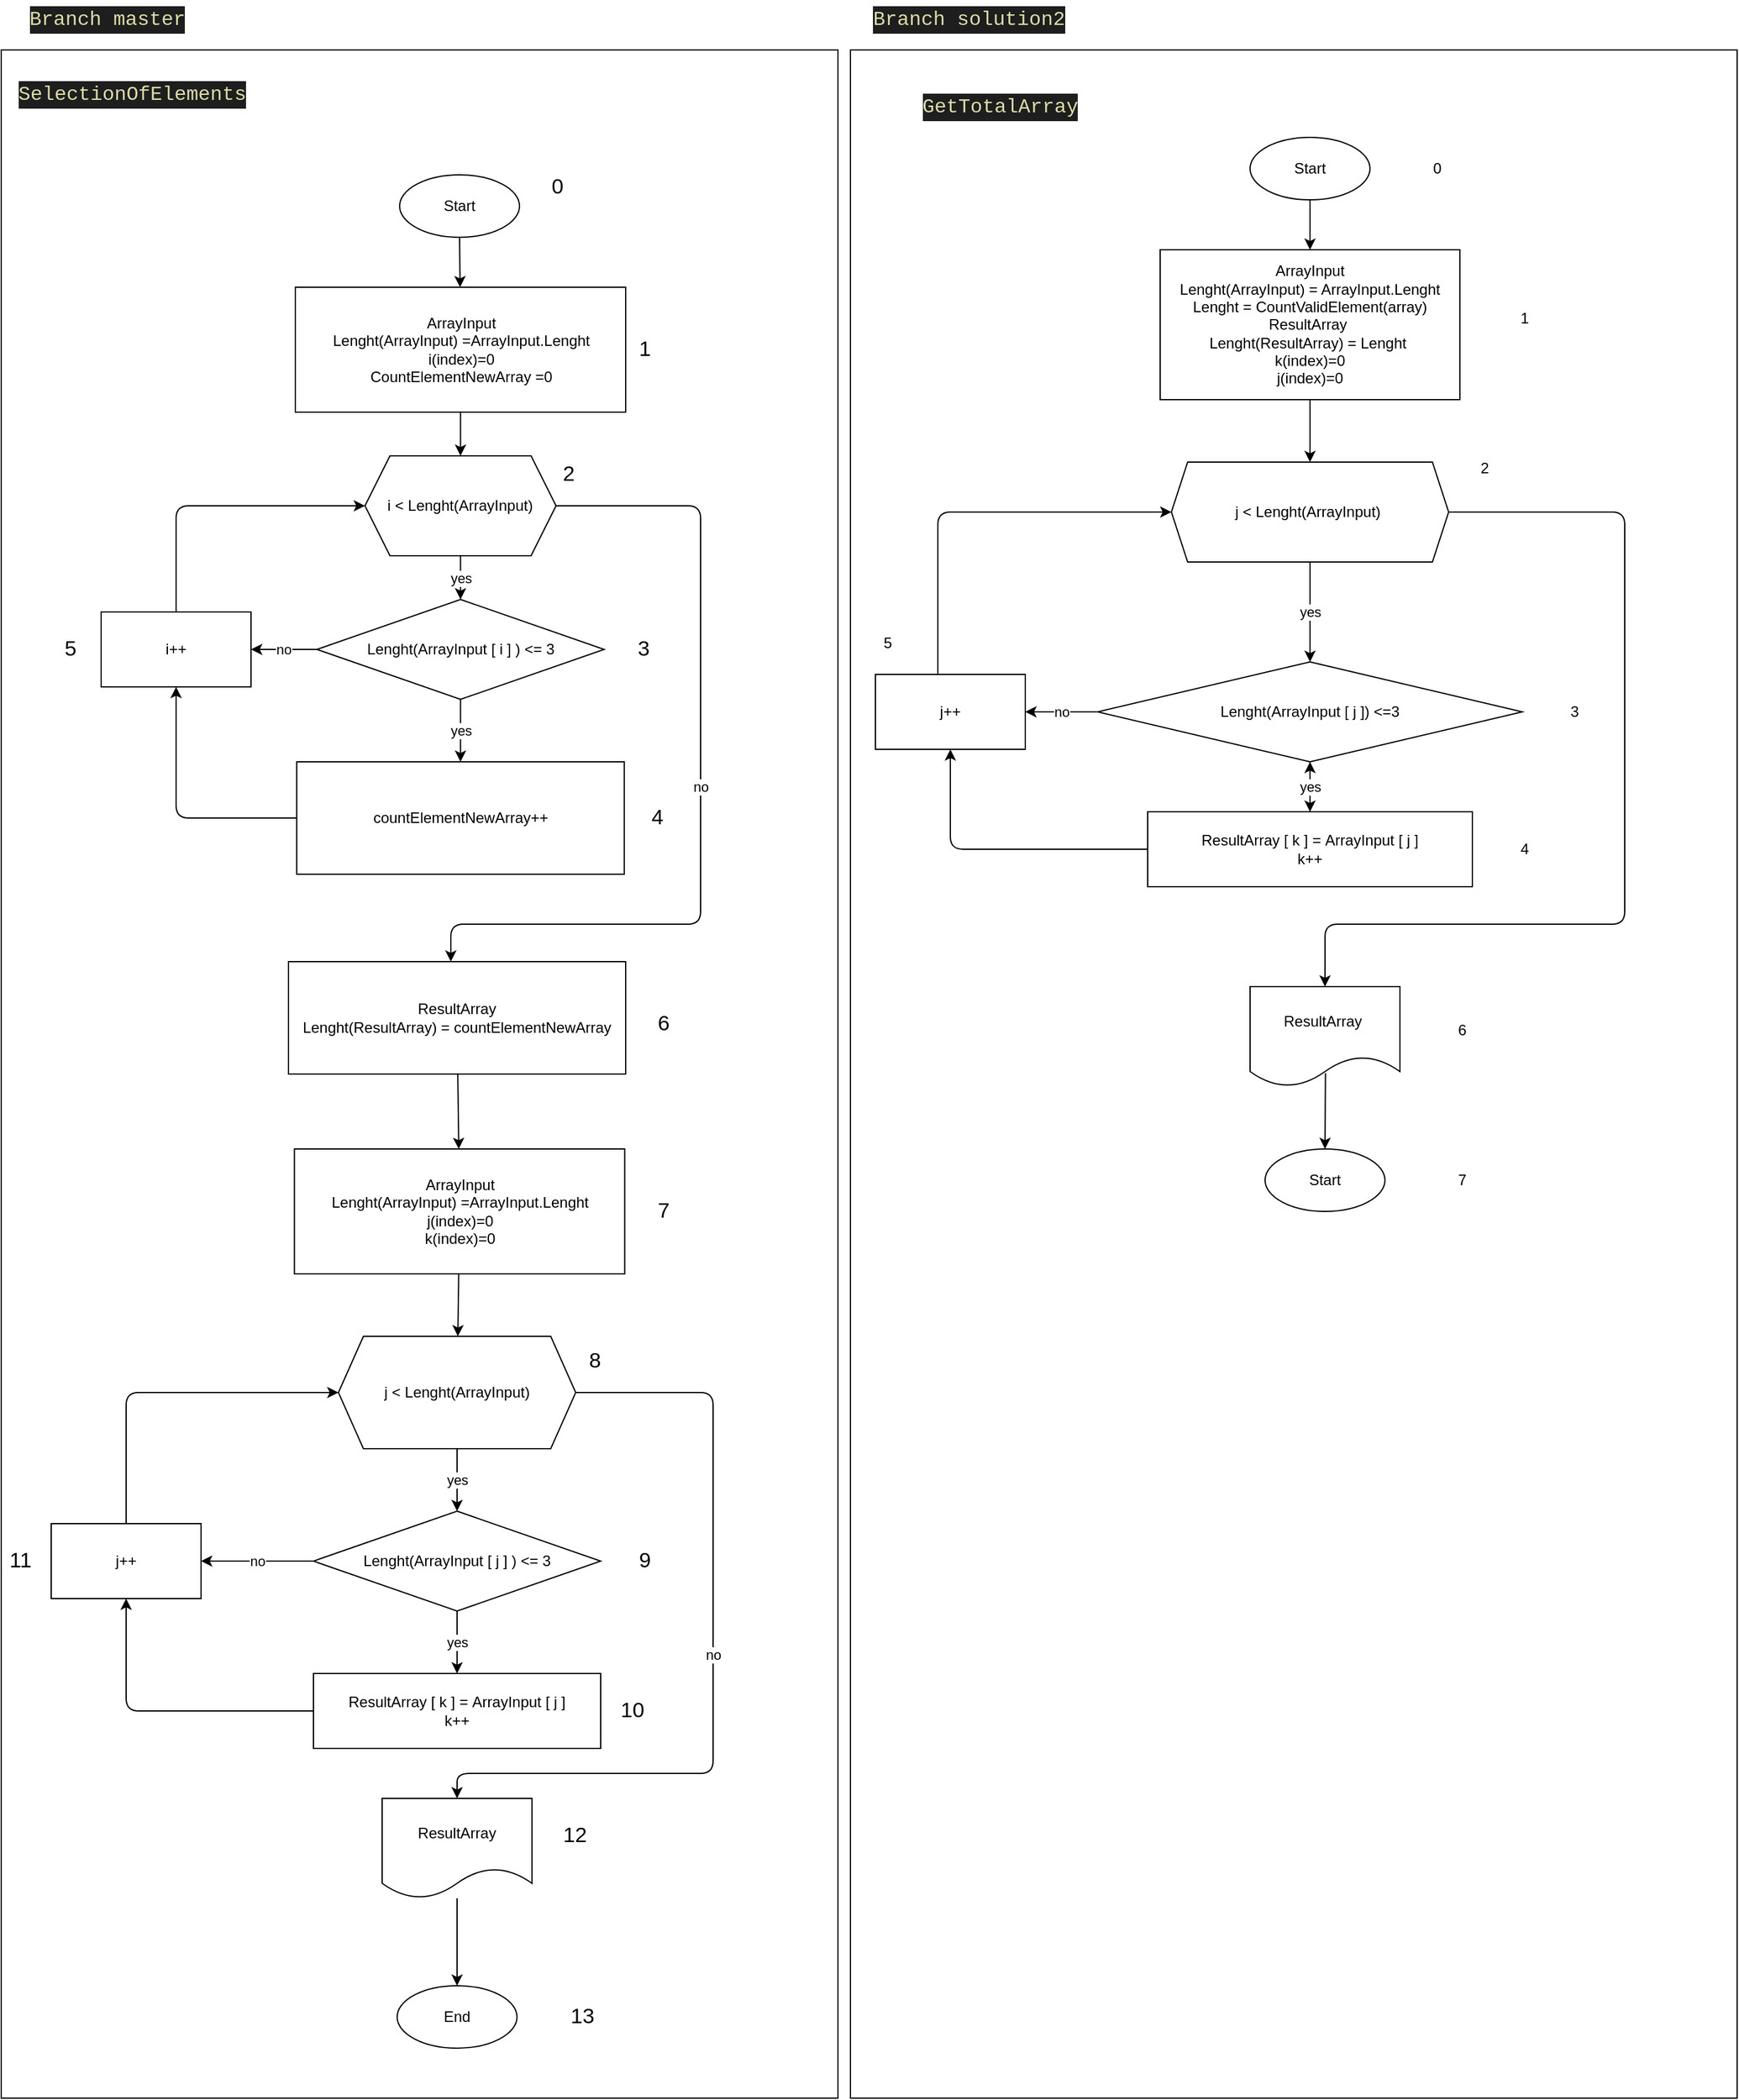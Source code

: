 <mxfile>
    <diagram id="S0TrfkpDzc9_Vr96wrS0" name="Страница 1">
        <mxGraphModel dx="1693" dy="676" grid="1" gridSize="10" guides="1" tooltips="1" connect="1" arrows="1" fold="1" page="1" pageScale="1" pageWidth="827" pageHeight="1169" math="0" shadow="0">
            <root>
                <mxCell id="0"/>
                <mxCell id="1" parent="0"/>
                <mxCell id="64" value="" style="rounded=0;whiteSpace=wrap;html=1;" vertex="1" parent="1">
                    <mxGeometry x="640" y="260" width="710" height="1640" as="geometry"/>
                </mxCell>
                <mxCell id="61" value="" style="rounded=0;whiteSpace=wrap;html=1;" vertex="1" parent="1">
                    <mxGeometry x="-40" y="260" width="670" height="1640" as="geometry"/>
                </mxCell>
                <mxCell id="4" value="" style="edgeStyle=none;html=1;" parent="1" source="2" target="3" edge="1">
                    <mxGeometry relative="1" as="geometry"/>
                </mxCell>
                <mxCell id="2" value="Start" style="ellipse;whiteSpace=wrap;html=1;" parent="1" vertex="1">
                    <mxGeometry x="279" y="360" width="96" height="50" as="geometry"/>
                </mxCell>
                <mxCell id="6" value="" style="edgeStyle=none;html=1;" parent="1" source="3" target="5" edge="1">
                    <mxGeometry relative="1" as="geometry"/>
                </mxCell>
                <mxCell id="3" value="ArrayInput&lt;br&gt;Lenght(ArrayInput) =ArrayInput.Lenght&lt;br&gt;i(index)=0&lt;br&gt;CountElementNewArray =0" style="whiteSpace=wrap;html=1;" parent="1" vertex="1">
                    <mxGeometry x="195.5" y="450" width="264.5" height="100" as="geometry"/>
                </mxCell>
                <mxCell id="11" value="yes" style="edgeStyle=none;html=1;" parent="1" source="5" target="10" edge="1">
                    <mxGeometry relative="1" as="geometry"/>
                </mxCell>
                <mxCell id="21" value="no" style="edgeStyle=none;html=1;" parent="1" source="5" edge="1">
                    <mxGeometry relative="1" as="geometry">
                        <mxPoint x="320" y="990" as="targetPoint"/>
                        <Array as="points">
                            <mxPoint x="520" y="625"/>
                            <mxPoint x="520" y="730"/>
                            <mxPoint x="520" y="960"/>
                            <mxPoint x="320" y="960"/>
                        </Array>
                    </mxGeometry>
                </mxCell>
                <mxCell id="5" value="i &amp;lt; Lenght(ArrayInput)" style="shape=hexagon;perimeter=hexagonPerimeter2;whiteSpace=wrap;html=1;fixedSize=1;" parent="1" vertex="1">
                    <mxGeometry x="251.25" y="585" width="153" height="80" as="geometry"/>
                </mxCell>
                <mxCell id="13" value="yes" style="edgeStyle=none;html=1;" parent="1" source="10" target="12" edge="1">
                    <mxGeometry relative="1" as="geometry"/>
                </mxCell>
                <mxCell id="18" value="no" style="edgeStyle=none;html=1;exitX=0;exitY=0.5;exitDx=0;exitDy=0;entryX=1;entryY=0.5;entryDx=0;entryDy=0;" parent="1" source="10" target="15" edge="1">
                    <mxGeometry relative="1" as="geometry"/>
                </mxCell>
                <mxCell id="10" value="&lt;span&gt;Lenght(ArrayInput [ i ] ) &amp;lt;= 3&lt;/span&gt;" style="rhombus;whiteSpace=wrap;html=1;" parent="1" vertex="1">
                    <mxGeometry x="212.75" y="700" width="230" height="80" as="geometry"/>
                </mxCell>
                <mxCell id="16" style="edgeStyle=none;html=1;exitX=0;exitY=0.5;exitDx=0;exitDy=0;entryX=0.5;entryY=1;entryDx=0;entryDy=0;" parent="1" source="12" target="15" edge="1">
                    <mxGeometry relative="1" as="geometry">
                        <Array as="points">
                            <mxPoint x="100" y="875"/>
                        </Array>
                    </mxGeometry>
                </mxCell>
                <mxCell id="12" value="&lt;br&gt;&lt;span&gt;countElementNewArray++&lt;br&gt;&lt;br&gt;&lt;/span&gt;" style="whiteSpace=wrap;html=1;" parent="1" vertex="1">
                    <mxGeometry x="196.62" y="830" width="262.25" height="90" as="geometry"/>
                </mxCell>
                <mxCell id="19" style="edgeStyle=none;html=1;entryX=0;entryY=0.5;entryDx=0;entryDy=0;" parent="1" source="15" target="5" edge="1">
                    <mxGeometry relative="1" as="geometry">
                        <Array as="points">
                            <mxPoint x="100" y="625"/>
                        </Array>
                    </mxGeometry>
                </mxCell>
                <mxCell id="15" value="i++" style="rounded=0;whiteSpace=wrap;html=1;" parent="1" vertex="1">
                    <mxGeometry x="40" y="710" width="120" height="60" as="geometry"/>
                </mxCell>
                <mxCell id="30" value="" style="edgeStyle=none;html=1;" parent="1" source="20" target="29" edge="1">
                    <mxGeometry relative="1" as="geometry"/>
                </mxCell>
                <mxCell id="20" value="ResultArray&lt;br&gt;Lenght(ResultArray) =&amp;nbsp;countElementNewArray" style="rounded=0;whiteSpace=wrap;html=1;" parent="1" vertex="1">
                    <mxGeometry x="190" y="990" width="270" height="90" as="geometry"/>
                </mxCell>
                <mxCell id="32" value="" style="edgeStyle=none;html=1;" parent="1" source="29" target="31" edge="1">
                    <mxGeometry relative="1" as="geometry"/>
                </mxCell>
                <mxCell id="29" value="ArrayInput&lt;br&gt;Lenght(ArrayInput) =ArrayInput.Lenght&lt;br&gt;j(index)=0&lt;br&gt;k(index)=0" style="whiteSpace=wrap;html=1;" parent="1" vertex="1">
                    <mxGeometry x="194.75" y="1140" width="264.5" height="100" as="geometry"/>
                </mxCell>
                <mxCell id="34" value="yes" style="edgeStyle=none;html=1;" parent="1" source="31" target="33" edge="1">
                    <mxGeometry relative="1" as="geometry"/>
                </mxCell>
                <mxCell id="42" value="no" style="edgeStyle=none;html=1;entryX=0.5;entryY=0;entryDx=0;entryDy=0;" parent="1" source="31" target="41" edge="1">
                    <mxGeometry relative="1" as="geometry">
                        <Array as="points">
                            <mxPoint x="530" y="1335"/>
                            <mxPoint x="530" y="1510"/>
                            <mxPoint x="530" y="1640"/>
                            <mxPoint x="325" y="1640"/>
                        </Array>
                    </mxGeometry>
                </mxCell>
                <mxCell id="31" value="&lt;span&gt;j &amp;lt; Lenght(ArrayInput)&lt;/span&gt;" style="shape=hexagon;perimeter=hexagonPerimeter2;whiteSpace=wrap;html=1;fixedSize=1;" parent="1" vertex="1">
                    <mxGeometry x="230" y="1290" width="190" height="90" as="geometry"/>
                </mxCell>
                <mxCell id="36" value="yes" style="edgeStyle=none;html=1;" parent="1" source="33" target="35" edge="1">
                    <mxGeometry relative="1" as="geometry"/>
                </mxCell>
                <mxCell id="39" value="no" style="edgeStyle=none;html=1;entryX=1;entryY=0.5;entryDx=0;entryDy=0;" parent="1" source="33" target="37" edge="1">
                    <mxGeometry relative="1" as="geometry"/>
                </mxCell>
                <mxCell id="33" value="&lt;span&gt;Lenght(ArrayInput [ j ] ) &amp;lt;= 3&lt;/span&gt;" style="rhombus;whiteSpace=wrap;html=1;" parent="1" vertex="1">
                    <mxGeometry x="210" y="1430" width="230" height="80" as="geometry"/>
                </mxCell>
                <mxCell id="38" style="edgeStyle=none;html=1;entryX=0.5;entryY=1;entryDx=0;entryDy=0;" parent="1" source="35" target="37" edge="1">
                    <mxGeometry relative="1" as="geometry">
                        <Array as="points">
                            <mxPoint x="60" y="1590"/>
                        </Array>
                    </mxGeometry>
                </mxCell>
                <mxCell id="35" value="&lt;span&gt;ResultArray [ k ] =&amp;nbsp;&lt;/span&gt;ArrayInput [ j ]&lt;br&gt;k++" style="whiteSpace=wrap;html=1;" parent="1" vertex="1">
                    <mxGeometry x="210" y="1560" width="230" height="60" as="geometry"/>
                </mxCell>
                <mxCell id="40" style="edgeStyle=none;html=1;entryX=0;entryY=0.5;entryDx=0;entryDy=0;" parent="1" source="37" target="31" edge="1">
                    <mxGeometry relative="1" as="geometry">
                        <Array as="points">
                            <mxPoint x="60" y="1335"/>
                        </Array>
                    </mxGeometry>
                </mxCell>
                <mxCell id="37" value="j++" style="rounded=0;whiteSpace=wrap;html=1;" parent="1" vertex="1">
                    <mxGeometry y="1440" width="120" height="60" as="geometry"/>
                </mxCell>
                <mxCell id="46" style="edgeStyle=none;html=1;" parent="1" source="41" target="45" edge="1">
                    <mxGeometry relative="1" as="geometry"/>
                </mxCell>
                <mxCell id="41" value="ResultArray" style="shape=document;whiteSpace=wrap;html=1;boundedLbl=1;" parent="1" vertex="1">
                    <mxGeometry x="265" y="1660" width="120" height="80" as="geometry"/>
                </mxCell>
                <mxCell id="45" value="End" style="ellipse;whiteSpace=wrap;html=1;" parent="1" vertex="1">
                    <mxGeometry x="277" y="1810" width="96" height="50" as="geometry"/>
                </mxCell>
                <mxCell id="47" value="&lt;font style=&quot;font-size: 17px&quot;&gt;0&lt;/font&gt;" style="text;html=1;align=center;verticalAlign=middle;resizable=0;points=[];autosize=1;strokeColor=none;fillColor=none;strokeWidth=1;" parent="1" vertex="1">
                    <mxGeometry x="390" y="360" width="30" height="20" as="geometry"/>
                </mxCell>
                <mxCell id="48" value="&lt;font style=&quot;font-size: 17px&quot;&gt;1&lt;/font&gt;" style="text;html=1;align=center;verticalAlign=middle;resizable=0;points=[];autosize=1;strokeColor=none;fillColor=none;strokeWidth=1;" parent="1" vertex="1">
                    <mxGeometry x="460" y="490" width="30" height="20" as="geometry"/>
                </mxCell>
                <mxCell id="49" value="&lt;font style=&quot;font-size: 17px&quot;&gt;2&lt;/font&gt;" style="text;html=1;align=center;verticalAlign=middle;resizable=0;points=[];autosize=1;strokeColor=none;fillColor=none;strokeWidth=1;" parent="1" vertex="1">
                    <mxGeometry x="399" y="590" width="30" height="20" as="geometry"/>
                </mxCell>
                <mxCell id="50" value="&lt;font style=&quot;font-size: 17px&quot;&gt;3&lt;/font&gt;" style="text;html=1;align=center;verticalAlign=middle;resizable=0;points=[];autosize=1;strokeColor=none;fillColor=none;strokeWidth=1;" parent="1" vertex="1">
                    <mxGeometry x="458.87" y="730" width="30" height="20" as="geometry"/>
                </mxCell>
                <mxCell id="51" value="&lt;font style=&quot;font-size: 17px&quot;&gt;4&lt;/font&gt;" style="text;html=1;align=center;verticalAlign=middle;resizable=0;points=[];autosize=1;strokeColor=none;fillColor=none;strokeWidth=1;" parent="1" vertex="1">
                    <mxGeometry x="470" y="865" width="30" height="20" as="geometry"/>
                </mxCell>
                <mxCell id="52" value="&lt;font style=&quot;font-size: 17px&quot;&gt;5&lt;/font&gt;" style="text;html=1;align=center;verticalAlign=middle;resizable=0;points=[];autosize=1;strokeColor=none;fillColor=none;strokeWidth=1;" parent="1" vertex="1">
                    <mxGeometry y="730" width="30" height="20" as="geometry"/>
                </mxCell>
                <mxCell id="53" value="&lt;font style=&quot;font-size: 17px&quot;&gt;6&lt;/font&gt;" style="text;html=1;align=center;verticalAlign=middle;resizable=0;points=[];autosize=1;strokeColor=none;fillColor=none;strokeWidth=1;" parent="1" vertex="1">
                    <mxGeometry x="475" y="1030" width="30" height="20" as="geometry"/>
                </mxCell>
                <mxCell id="54" value="&lt;font style=&quot;font-size: 17px&quot;&gt;7&lt;/font&gt;" style="text;html=1;align=center;verticalAlign=middle;resizable=0;points=[];autosize=1;strokeColor=none;fillColor=none;strokeWidth=1;" parent="1" vertex="1">
                    <mxGeometry x="475" y="1180" width="30" height="20" as="geometry"/>
                </mxCell>
                <mxCell id="55" value="&lt;font style=&quot;font-size: 17px&quot;&gt;8&lt;/font&gt;" style="text;html=1;align=center;verticalAlign=middle;resizable=0;points=[];autosize=1;strokeColor=none;fillColor=none;strokeWidth=1;" parent="1" vertex="1">
                    <mxGeometry x="420" y="1300" width="30" height="20" as="geometry"/>
                </mxCell>
                <mxCell id="56" value="&lt;font style=&quot;font-size: 17px&quot;&gt;9&lt;/font&gt;" style="text;html=1;align=center;verticalAlign=middle;resizable=0;points=[];autosize=1;strokeColor=none;fillColor=none;strokeWidth=1;" parent="1" vertex="1">
                    <mxGeometry x="460" y="1460" width="30" height="20" as="geometry"/>
                </mxCell>
                <mxCell id="57" value="&lt;font style=&quot;font-size: 17px&quot;&gt;10&lt;/font&gt;" style="text;html=1;align=center;verticalAlign=middle;resizable=0;points=[];autosize=1;strokeColor=none;fillColor=none;strokeWidth=1;" parent="1" vertex="1">
                    <mxGeometry x="450" y="1580" width="30" height="20" as="geometry"/>
                </mxCell>
                <mxCell id="58" value="&lt;font style=&quot;font-size: 17px&quot;&gt;11&lt;/font&gt;" style="text;html=1;align=center;verticalAlign=middle;resizable=0;points=[];autosize=1;strokeColor=none;fillColor=none;strokeWidth=1;" parent="1" vertex="1">
                    <mxGeometry x="-40" y="1460" width="30" height="20" as="geometry"/>
                </mxCell>
                <mxCell id="59" value="&lt;font style=&quot;font-size: 17px&quot;&gt;12&lt;/font&gt;" style="text;html=1;align=center;verticalAlign=middle;resizable=0;points=[];autosize=1;strokeColor=none;fillColor=none;strokeWidth=1;" parent="1" vertex="1">
                    <mxGeometry x="404.25" y="1680" width="30" height="20" as="geometry"/>
                </mxCell>
                <mxCell id="60" value="&lt;font style=&quot;font-size: 17px&quot;&gt;13&lt;/font&gt;" style="text;html=1;align=center;verticalAlign=middle;resizable=0;points=[];autosize=1;strokeColor=none;fillColor=none;strokeWidth=1;" parent="1" vertex="1">
                    <mxGeometry x="410" y="1825" width="30" height="20" as="geometry"/>
                </mxCell>
                <mxCell id="62" value="&lt;div style=&quot;color: rgb(212 , 212 , 212) ; background-color: rgb(30 , 30 , 30) ; font-family: &amp;#34;consolas&amp;#34; , &amp;#34;courier new&amp;#34; , monospace ; font-size: 16px ; line-height: 22px&quot;&gt;&lt;span style=&quot;color: #dcdcaa&quot;&gt;SelectionOfElements&lt;/span&gt;&lt;/div&gt;" style="text;html=1;strokeColor=none;fillColor=none;align=center;verticalAlign=middle;whiteSpace=wrap;rounded=0;" vertex="1" parent="1">
                    <mxGeometry x="-20" y="280" width="170" height="30" as="geometry"/>
                </mxCell>
                <mxCell id="68" value="" style="edgeStyle=none;html=1;" edge="1" parent="1" source="63" target="67">
                    <mxGeometry relative="1" as="geometry"/>
                </mxCell>
                <mxCell id="63" value="Start" style="ellipse;whiteSpace=wrap;html=1;" vertex="1" parent="1">
                    <mxGeometry x="960" y="330" width="96" height="50" as="geometry"/>
                </mxCell>
                <mxCell id="65" value="&lt;div style=&quot;color: rgb(212 , 212 , 212) ; background-color: rgb(30 , 30 , 30) ; font-family: &amp;#34;consolas&amp;#34; , &amp;#34;courier new&amp;#34; , monospace ; font-size: 16px ; line-height: 22px&quot;&gt;&lt;span style=&quot;color: #dcdcaa&quot;&gt;GetTotalArray&lt;/span&gt;&lt;/div&gt;" style="text;html=1;strokeColor=none;fillColor=none;align=center;verticalAlign=middle;whiteSpace=wrap;rounded=0;" vertex="1" parent="1">
                    <mxGeometry x="730" y="290" width="60" height="30" as="geometry"/>
                </mxCell>
                <mxCell id="66" value="&lt;div style=&quot;background-color: rgb(30 , 30 , 30) ; font-family: &amp;#34;consolas&amp;#34; , &amp;#34;courier new&amp;#34; , monospace ; font-size: 16px ; line-height: 22px&quot;&gt;&lt;font color=&quot;#dcdcaa&quot;&gt;Branch solution2&lt;/font&gt;&lt;/div&gt;" style="text;html=1;strokeColor=none;fillColor=none;align=center;verticalAlign=middle;whiteSpace=wrap;rounded=0;" vertex="1" parent="1">
                    <mxGeometry x="650" y="220" width="170" height="30" as="geometry"/>
                </mxCell>
                <mxCell id="70" value="" style="edgeStyle=none;html=1;" edge="1" parent="1" source="67" target="69">
                    <mxGeometry relative="1" as="geometry"/>
                </mxCell>
                <mxCell id="67" value="ArrayInput&lt;br&gt;Lenght(ArrayInput) = ArrayInput.Lenght&lt;br&gt;Lenght = CountValidElement(array)&lt;br&gt;ResultArray&amp;nbsp;&lt;br&gt;Lenght(ResultArray) = Lenght&amp;nbsp;&lt;br&gt;k(index)=0&lt;br&gt;j(index)=0" style="whiteSpace=wrap;html=1;" vertex="1" parent="1">
                    <mxGeometry x="888" y="420" width="240" height="120" as="geometry"/>
                </mxCell>
                <mxCell id="73" value="yes" style="edgeStyle=none;html=1;" edge="1" parent="1" source="69" target="72">
                    <mxGeometry relative="1" as="geometry"/>
                </mxCell>
                <mxCell id="69" value="j &amp;lt; Lenght(ArrayInput)&amp;nbsp;" style="shape=hexagon;perimeter=hexagonPerimeter2;whiteSpace=wrap;html=1;fixedSize=1;size=13;" vertex="1" parent="1">
                    <mxGeometry x="897" y="590" width="222" height="80" as="geometry"/>
                </mxCell>
                <mxCell id="76" value="" style="edgeStyle=none;html=1;" edge="1" parent="1" source="72" target="75">
                    <mxGeometry relative="1" as="geometry"/>
                </mxCell>
                <mxCell id="86" value="no" style="edgeStyle=none;html=1;entryX=1;entryY=0.5;entryDx=0;entryDy=0;" edge="1" parent="1" source="72" target="84">
                    <mxGeometry relative="1" as="geometry"/>
                </mxCell>
                <mxCell id="72" value="&lt;span&gt;Lenght(ArrayInput [ j ]) &amp;lt;=3&lt;/span&gt;" style="rhombus;whiteSpace=wrap;html=1;" vertex="1" parent="1">
                    <mxGeometry x="838" y="750" width="340" height="80" as="geometry"/>
                </mxCell>
                <mxCell id="78" value="yes" style="edgeStyle=none;html=1;" edge="1" parent="1" source="75" target="72">
                    <mxGeometry relative="1" as="geometry"/>
                </mxCell>
                <mxCell id="85" value="" style="edgeStyle=none;html=1;" edge="1" parent="1" source="75" target="84">
                    <mxGeometry relative="1" as="geometry">
                        <Array as="points">
                            <mxPoint x="720" y="900"/>
                        </Array>
                    </mxGeometry>
                </mxCell>
                <mxCell id="75" value="&lt;span&gt;ResultArray [ k ] =&amp;nbsp;&lt;/span&gt;ArrayInput [ j ]&lt;br&gt;k++" style="whiteSpace=wrap;html=1;" vertex="1" parent="1">
                    <mxGeometry x="878" y="870" width="260" height="60" as="geometry"/>
                </mxCell>
                <mxCell id="77" value="&lt;div style=&quot;background-color: rgb(30 , 30 , 30) ; font-family: &amp;#34;consolas&amp;#34; , &amp;#34;courier new&amp;#34; , monospace ; font-size: 16px ; line-height: 22px&quot;&gt;&lt;font color=&quot;#dcdcaa&quot;&gt;Branch master&lt;/font&gt;&lt;/div&gt;" style="text;html=1;strokeColor=none;fillColor=none;align=center;verticalAlign=middle;whiteSpace=wrap;rounded=0;" vertex="1" parent="1">
                    <mxGeometry x="-40" y="220" width="170" height="30" as="geometry"/>
                </mxCell>
                <mxCell id="84" value="j++" style="whiteSpace=wrap;html=1;" vertex="1" parent="1">
                    <mxGeometry x="660" y="760" width="120" height="60" as="geometry"/>
                </mxCell>
                <mxCell id="89" value="" style="endArrow=classic;html=1;strokeColor=default;entryX=0;entryY=0.5;entryDx=0;entryDy=0;" edge="1" parent="1" target="69">
                    <mxGeometry width="50" height="50" relative="1" as="geometry">
                        <mxPoint x="710" y="760" as="sourcePoint"/>
                        <mxPoint x="760" y="710" as="targetPoint"/>
                        <Array as="points">
                            <mxPoint x="710" y="630"/>
                        </Array>
                    </mxGeometry>
                </mxCell>
                <mxCell id="90" value="&lt;span&gt;ResultArray&amp;nbsp;&lt;/span&gt;" style="shape=document;whiteSpace=wrap;html=1;boundedLbl=1;" vertex="1" parent="1">
                    <mxGeometry x="960" y="1010" width="120" height="80" as="geometry"/>
                </mxCell>
                <mxCell id="92" value="" style="endArrow=classic;html=1;strokeColor=default;exitX=1;exitY=0.5;exitDx=0;exitDy=0;entryX=0.5;entryY=0;entryDx=0;entryDy=0;" edge="1" parent="1" source="69" target="90">
                    <mxGeometry width="50" height="50" relative="1" as="geometry">
                        <mxPoint x="1160" y="650" as="sourcePoint"/>
                        <mxPoint x="1210" y="600" as="targetPoint"/>
                        <Array as="points">
                            <mxPoint x="1260" y="630"/>
                            <mxPoint x="1260" y="820"/>
                            <mxPoint x="1260" y="960"/>
                            <mxPoint x="1020" y="960"/>
                        </Array>
                    </mxGeometry>
                </mxCell>
                <mxCell id="94" value="Start" style="ellipse;whiteSpace=wrap;html=1;" vertex="1" parent="1">
                    <mxGeometry x="972" y="1140" width="96" height="50" as="geometry"/>
                </mxCell>
                <mxCell id="95" value="" style="endArrow=classic;html=1;strokeColor=default;entryX=0.5;entryY=0;entryDx=0;entryDy=0;exitX=0.503;exitY=0.867;exitDx=0;exitDy=0;exitPerimeter=0;" edge="1" parent="1" source="90" target="94">
                    <mxGeometry width="50" height="50" relative="1" as="geometry">
                        <mxPoint x="990" y="1130" as="sourcePoint"/>
                        <mxPoint x="1040" y="1080" as="targetPoint"/>
                    </mxGeometry>
                </mxCell>
                <mxCell id="96" value="0" style="text;html=1;strokeColor=none;fillColor=none;align=center;verticalAlign=middle;whiteSpace=wrap;rounded=0;" vertex="1" parent="1">
                    <mxGeometry x="1080" y="340" width="60" height="30" as="geometry"/>
                </mxCell>
                <mxCell id="97" value="1" style="text;html=1;strokeColor=none;fillColor=none;align=center;verticalAlign=middle;whiteSpace=wrap;rounded=0;" vertex="1" parent="1">
                    <mxGeometry x="1150" y="460" width="60" height="30" as="geometry"/>
                </mxCell>
                <mxCell id="98" value="2" style="text;html=1;strokeColor=none;fillColor=none;align=center;verticalAlign=middle;whiteSpace=wrap;rounded=0;" vertex="1" parent="1">
                    <mxGeometry x="1118" y="580" width="60" height="30" as="geometry"/>
                </mxCell>
                <mxCell id="99" value="3" style="text;html=1;strokeColor=none;fillColor=none;align=center;verticalAlign=middle;whiteSpace=wrap;rounded=0;" vertex="1" parent="1">
                    <mxGeometry x="1190" y="775" width="60" height="30" as="geometry"/>
                </mxCell>
                <mxCell id="100" value="4" style="text;html=1;strokeColor=none;fillColor=none;align=center;verticalAlign=middle;whiteSpace=wrap;rounded=0;" vertex="1" parent="1">
                    <mxGeometry x="1150" y="885" width="60" height="30" as="geometry"/>
                </mxCell>
                <mxCell id="101" value="5" style="text;html=1;strokeColor=none;fillColor=none;align=center;verticalAlign=middle;whiteSpace=wrap;rounded=0;" vertex="1" parent="1">
                    <mxGeometry x="640" y="720" width="60" height="30" as="geometry"/>
                </mxCell>
                <mxCell id="102" value="6" style="text;html=1;strokeColor=none;fillColor=none;align=center;verticalAlign=middle;whiteSpace=wrap;rounded=0;" vertex="1" parent="1">
                    <mxGeometry x="1100" y="1030" width="60" height="30" as="geometry"/>
                </mxCell>
                <mxCell id="103" value="7" style="text;html=1;strokeColor=none;fillColor=none;align=center;verticalAlign=middle;whiteSpace=wrap;rounded=0;" vertex="1" parent="1">
                    <mxGeometry x="1100" y="1150" width="60" height="30" as="geometry"/>
                </mxCell>
            </root>
        </mxGraphModel>
    </diagram>
</mxfile>
